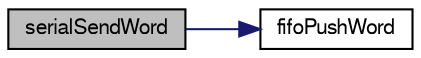 digraph "serialSendWord"
{
  edge [fontname="FreeSans",fontsize="10",labelfontname="FreeSans",labelfontsize="10"];
  node [fontname="FreeSans",fontsize="10",shape=record];
  rankdir="LR";
  Node1 [label="serialSendWord",height=0.2,width=0.4,color="black", fillcolor="grey75", style="filled" fontcolor="black"];
  Node1 -> Node2 [color="midnightblue",fontsize="10",style="solid",fontname="FreeSans"];
  Node2 [label="fifoPushWord",height=0.2,width=0.4,color="black", fillcolor="white", style="filled",URL="$group__fifo.html#ga4802abfac1f67d015de99e8e0453e112",tooltip="writes a word (16 Bit) to a FIFO-buffer"];
}
